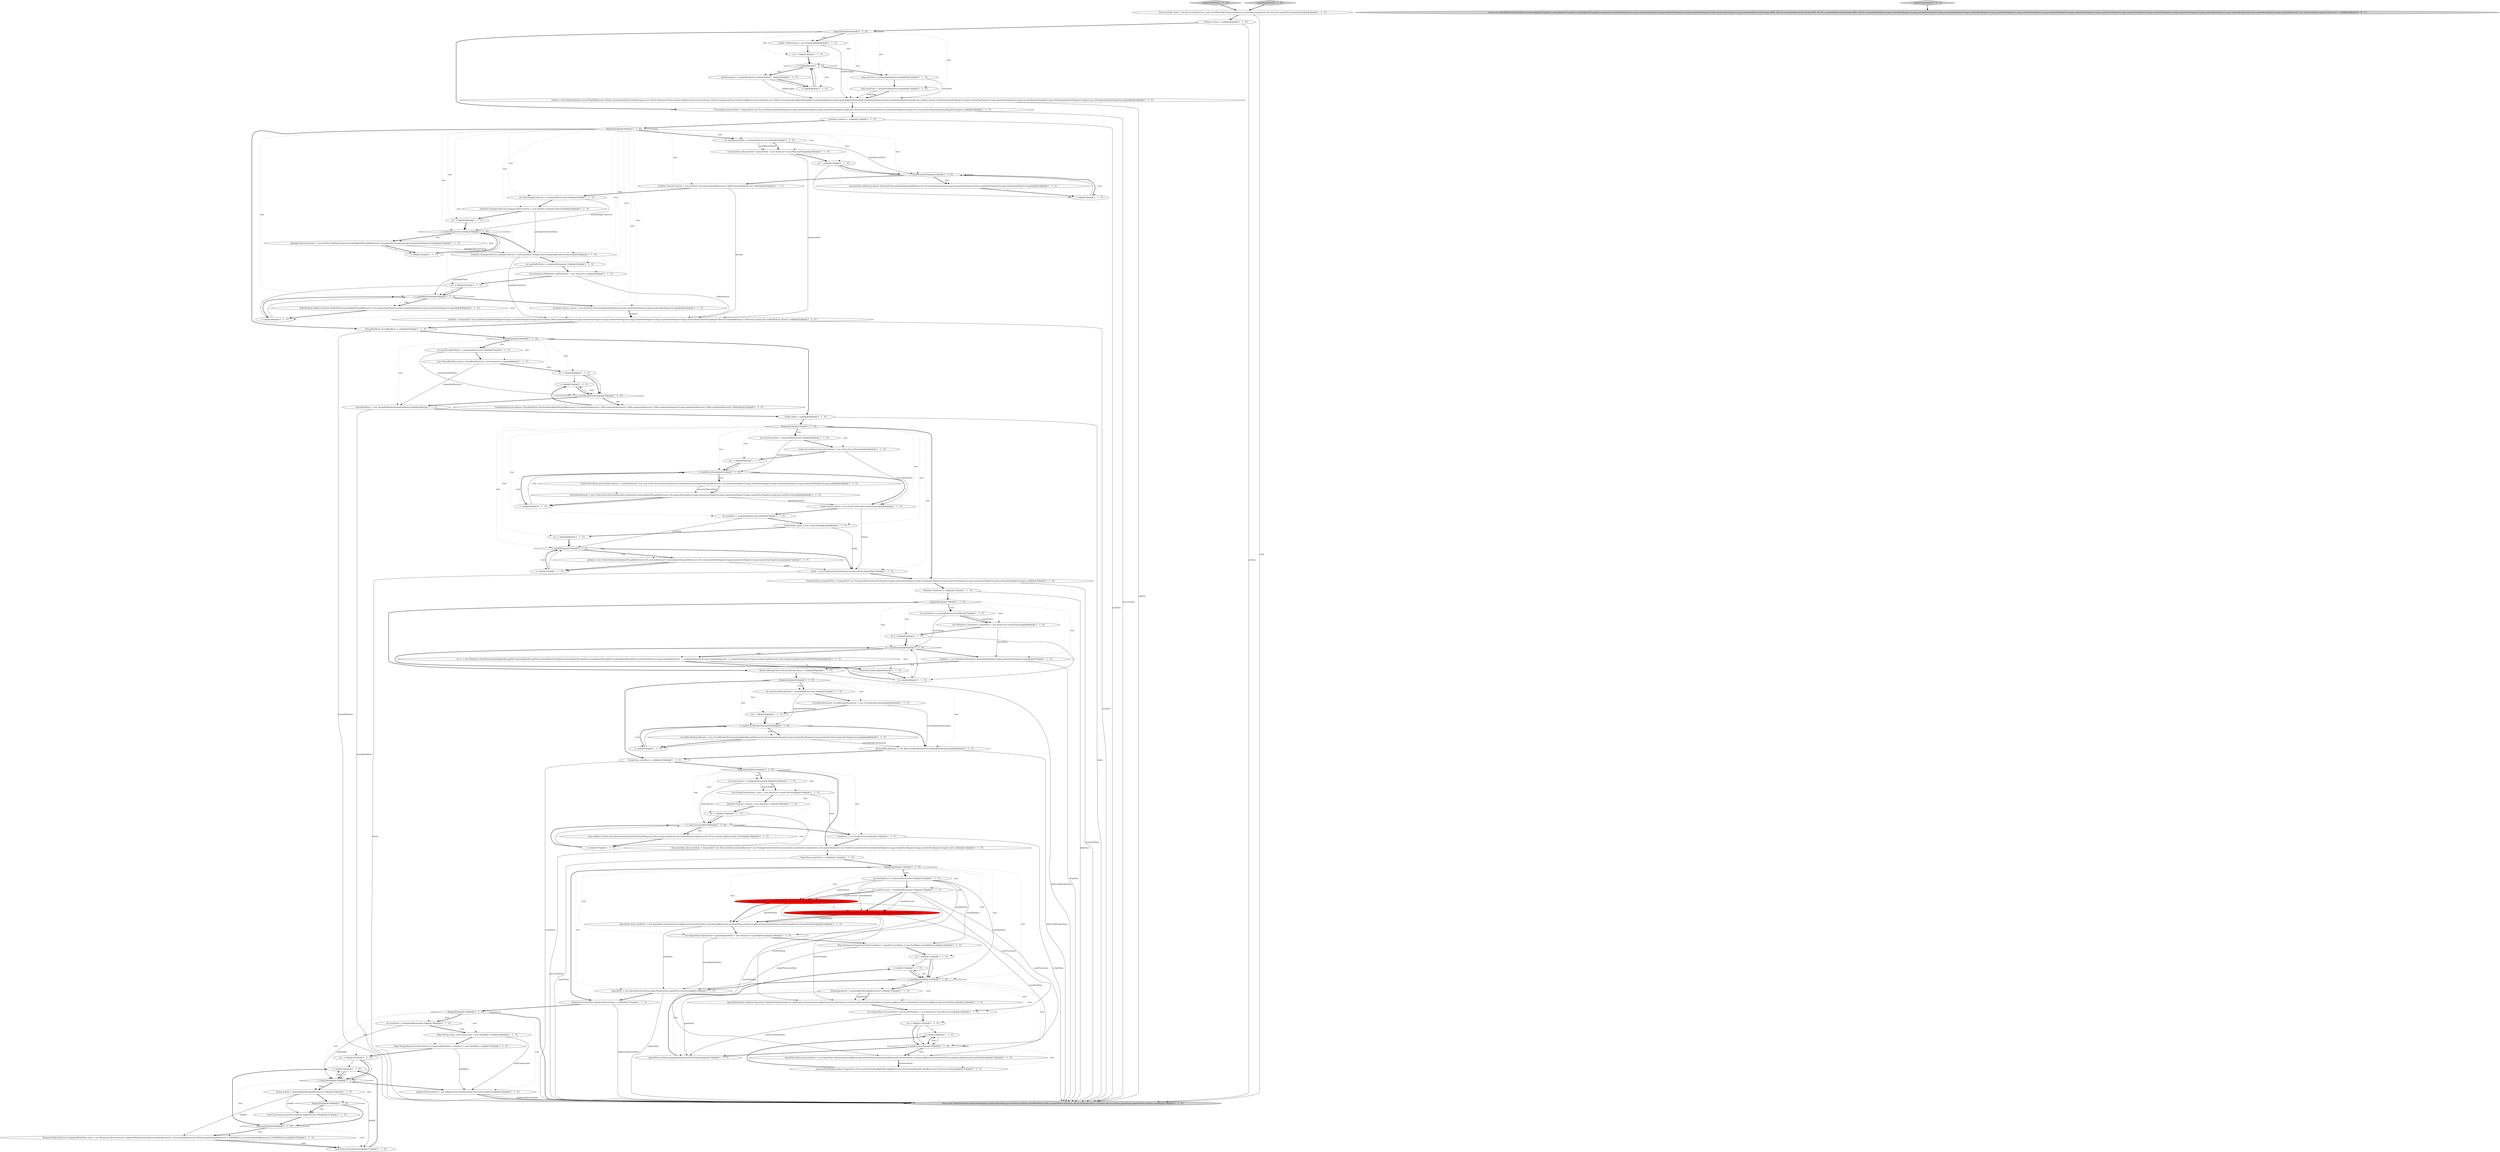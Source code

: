 digraph {
47 [style = filled, label = "FsInfo fsInfo = null@@@56@@@['1', '1', '0']", fillcolor = white, shape = ellipse image = "AAA0AAABBB1BBB"];
57 [style = filled, label = "httpStats = new HttpStats(clientStats,randomNonNegativeLong(),randomNonNegativeLong())@@@87@@@['1', '1', '0']", fillcolor = white, shape = ellipse image = "AAA0AAABBB1BBB"];
101 [style = filled, label = "ThreadPoolStats threadPoolStats = null@@@45@@@['1', '1', '0']", fillcolor = white, shape = ellipse image = "AAA0AAABBB1BBB"];
113 [style = filled, label = "int numContents = randomIntBetween(0,20)@@@102@@@['1', '1', '0']", fillcolor = white, shape = ellipse image = "AAA0AAABBB1BBB"];
6 [style = filled, label = "int numClients = randomIntBetween(0,50)@@@79@@@['1', '1', '0']", fillcolor = white, shape = ellipse image = "AAA0AAABBB1BBB"];
26 [style = filled, label = "JvmStats jvmStats = null@@@17@@@['1', '1', '0']", fillcolor = white, shape = ellipse image = "AAA0AAABBB1BBB"];
56 [style = filled, label = "String nodeId = randomAlphaOfLengthBetween(3,10)@@@145@@@['1', '1', '0']", fillcolor = white, shape = ellipse image = "AAA0AAABBB1BBB"];
134 [style = filled, label = "return new ShardFollowNodeTaskStatus(randomAlphaOfLength(4),randomAlphaOfLength(4),randomAlphaOfLength(4),randomInt(),randomNonNegativeLong(),randomNonNegativeLong(),randomNonNegativeLong(),randomNonNegativeLong(),randomNonNegativeLong(),randomIntBetween(0,Integer.MAX_VALUE),randomIntBetween(0,Integer.MAX_VALUE),randomIntBetween(0,Integer.MAX_VALUE),randomNonNegativeLong(),randomNonNegativeLong(),randomNonNegativeLong(),randomNonNegativeLong(),randomNonNegativeLong(),randomNonNegativeLong(),randomNonNegativeLong(),randomNonNegativeLong(),randomNonNegativeLong(),randomNonNegativeLong(),randomNonNegativeLong(),randomNonNegativeLong(),randomNonNegativeLong(),randomNonNegativeLong(),randomReadExceptions(),randomNonNegativeLong(),randomBoolean()? new ElasticsearchException(\"fatal error\"): null)@@@3@@@['0', '0', '1']", fillcolor = lightgray, shape = ellipse image = "AAA0AAABBB3BBB"];
111 [style = filled, label = "Map<String,Long> nodeConnections = new HashMap<>()@@@140@@@['1', '1', '0']", fillcolor = white, shape = ellipse image = "AAA0AAABBB1BBB"];
2 [style = filled, label = "HttpStats httpStats = null@@@77@@@['1', '1', '0']", fillcolor = white, shape = ellipse image = "AAA0AAABBB1BBB"];
100 [style = filled, label = "frequently()@@@5@@@['1', '1', '0']", fillcolor = white, shape = diamond image = "AAA0AAABBB1BBB"];
15 [style = filled, label = "int numGarbageCollectors = randomIntBetween(0,10)@@@27@@@['1', '1', '0']", fillcolor = white, shape = ellipse image = "AAA0AAABBB1BBB"];
53 [style = filled, label = "frequently()@@@46@@@['1', '1', '0']", fillcolor = white, shape = diamond image = "AAA0AAABBB1BBB"];
18 [style = filled, label = "int numPaths = randomIntBetween(0,10)@@@67@@@['1', '1', '0']", fillcolor = white, shape = ellipse image = "AAA0AAABBB1BBB"];
108 [style = filled, label = "int i = 0@@@37@@@['1', '1', '0']", fillcolor = white, shape = ellipse image = "AAA0AAABBB1BBB"];
41 [style = filled, label = "int i = 0@@@142@@@['1', '1', '0']", fillcolor = white, shape = ellipse image = "AAA0AAABBB1BBB"];
66 [style = filled, label = "frequently()@@@90@@@['1', '1', '0']", fillcolor = white, shape = diamond image = "AAA0AAABBB1BBB"];
51 [style = filled, label = "loadAverages(i( = randomBoolean()? randomDouble(): -1@@@10@@@['1', '1', '0']", fillcolor = white, shape = ellipse image = "AAA0AAABBB1BBB"];
133 [style = filled, label = "createTestInstance['0', '0', '1']", fillcolor = lightgray, shape = diamond image = "AAA0AAABBB3BBB"];
55 [style = filled, label = "garbageCollectorsArray(i( = new JvmStats.GarbageCollector(randomAlphaOfLengthBetween(3,10),randomNonNegativeLong(),randomNonNegativeLong())@@@32@@@['1', '1', '0']", fillcolor = white, shape = ellipse image = "AAA0AAABBB1BBB"];
8 [style = filled, label = "i++@@@9@@@['1', '1', '0']", fillcolor = white, shape = ellipse image = "AAA0AAABBB1BBB"];
123 [style = filled, label = "HashSet<String> contexts = new HashSet<>()@@@104@@@['1', '1', '0']", fillcolor = white, shape = ellipse image = "AAA0AAABBB1BBB"];
64 [style = filled, label = "i++@@@31@@@['1', '1', '0']", fillcolor = white, shape = ellipse image = "AAA0AAABBB1BBB"];
43 [style = filled, label = "threadPoolStatsList.add(new ThreadPoolStats.Stats(randomAlphaOfLengthBetween(3,10),randomIntBetween(1,1000),randomIntBetween(1,1000),randomIntBetween(1,1000),randomNonNegativeLong(),randomIntBetween(1,1000),randomIntBetween(1,1000)))@@@52@@@['1', '1', '0']", fillcolor = white, shape = ellipse image = "AAA0AAABBB1BBB"];
22 [style = filled, label = "long memTotal = randomNonNegativeLong()@@@12@@@['1', '1', '0']", fillcolor = white, shape = ellipse image = "AAA0AAABBB1BBB"];
0 [style = filled, label = "int j = 0@@@127@@@['1', '1', '0']", fillcolor = white, shape = ellipse image = "AAA0AAABBB1BBB"];
46 [style = filled, label = "DiscoveryNode node = new DiscoveryNode(\"test_node\",buildNewFakeTransportAddress(),emptyMap(),emptySet(),VersionUtils.randomVersion(random()))@@@3@@@['1', '1', '0']", fillcolor = white, shape = ellipse image = "AAA0AAABBB1BBB"];
32 [style = filled, label = "threadPoolStats = new ThreadPoolStats(threadPoolStatsList)@@@54@@@['1', '1', '0']", fillcolor = white, shape = ellipse image = "AAA0AAABBB1BBB"];
128 [style = filled, label = "i++@@@123@@@['1', '1', '0']", fillcolor = white, shape = ellipse image = "AAA0AAABBB1BBB"];
69 [style = filled, label = "long swapTotal = randomNonNegativeLong()@@@13@@@['1', '1', '0']", fillcolor = white, shape = ellipse image = "AAA0AAABBB1BBB"];
87 [style = filled, label = "int i = 0@@@21@@@['1', '1', '0']", fillcolor = white, shape = ellipse image = "AAA0AAABBB1BBB"];
24 [style = filled, label = "List<IngestStats.ProcessorStat> processorPerPipeline = new ArrayList<>(numProcessors)@@@126@@@['1', '1', '0']", fillcolor = white, shape = ellipse image = "AAA0AAABBB1BBB"];
107 [style = filled, label = "int i = 0@@@7@@@['1', '1', '0']", fillcolor = white, shape = ellipse image = "AAA0AAABBB1BBB"];
124 [style = filled, label = "long maxStatValue = Long.MAX_VALUE / numPipelines / numProcessors@@@117@@@['1', '0', '0']", fillcolor = red, shape = ellipse image = "AAA1AAABBB1BBB"];
31 [style = filled, label = "bufferPoolList.add(new JvmStats.BufferPool(randomAlphaOfLengthBetween(3,10),randomNonNegativeLong(),randomNonNegativeLong(),randomNonNegativeLong()))@@@40@@@['1', '1', '0']", fillcolor = white, shape = ellipse image = "AAA0AAABBB1BBB"];
91 [style = filled, label = "IngestStats.Stats totalStats = new IngestStats.Stats(randomLongBetween(0,maxStatValue),randomLongBetween(0,maxStatValue),randomLongBetween(0,maxStatValue),randomLongBetween(0,maxStatValue))@@@118@@@['1', '1', '0']", fillcolor = white, shape = ellipse image = "AAA0AAABBB1BBB"];
44 [style = filled, label = "i < numCircuitBreakerStats@@@94@@@['1', '1', '0']", fillcolor = white, shape = diamond image = "AAA0AAABBB1BBB"];
30 [style = filled, label = "int numBufferPools = randomIntBetween(0,10)@@@35@@@['1', '1', '0']", fillcolor = white, shape = ellipse image = "AAA0AAABBB1BBB"];
71 [style = filled, label = "Map<String,ResponseCollectorService.ComputedNodeStats> nodeStats = new HashMap<>()@@@141@@@['1', '1', '0']", fillcolor = white, shape = ellipse image = "AAA0AAABBB1BBB"];
99 [style = filled, label = "paths(i( = new FsInfo.Path(randomAlphaOfLengthBetween(3,10),randomBoolean()? randomAlphaOfLengthBetween(3,10): null,randomNonNegativeLong(),randomNonNegativeLong(),randomNonNegativeLong())@@@72@@@['1', '1', '0']", fillcolor = white, shape = ellipse image = "AAA0AAABBB1BBB"];
105 [style = filled, label = "i++@@@95@@@['1', '1', '0']", fillcolor = white, shape = ellipse image = "AAA0AAABBB1BBB"];
114 [style = filled, label = "frequently()@@@138@@@['1', '1', '0']", fillcolor = white, shape = diamond image = "AAA0AAABBB1BBB"];
72 [style = filled, label = "i++@@@51@@@['1', '1', '0']", fillcolor = white, shape = ellipse image = "AAA0AAABBB1BBB"];
95 [style = filled, label = "List<ThreadPoolStats.Stats> threadPoolStatsList = new ArrayList<>()@@@48@@@['1', '1', '0']", fillcolor = white, shape = ellipse image = "AAA0AAABBB1BBB"];
33 [style = filled, label = "int i = 0@@@93@@@['1', '1', '0']", fillcolor = white, shape = ellipse image = "AAA0AAABBB1BBB"];
132 [style = filled, label = "long maxStatValue = Long.MAX_VALUE / Math.max(1,numPipelines) / Math.max(1,numProcessors)@@@117@@@['0', '1', '0']", fillcolor = red, shape = ellipse image = "AAA1AAABBB2BBB"];
98 [style = filled, label = "nodeConnections.put(nodeId,randomLongBetween(0,100))@@@147@@@['1', '1', '0']", fillcolor = white, shape = ellipse image = "AAA0AAABBB1BBB"];
7 [style = filled, label = "processorPerPipeline.add(new IngestStats.ProcessorStat(randomAlphaOfLengthBetween(3,10),randomAlphaOfLengthBetween(3,10),processorStats))@@@131@@@['1', '1', '0']", fillcolor = white, shape = ellipse image = "AAA0AAABBB1BBB"];
65 [style = filled, label = "stats.add(new ScriptContextStats(randomValueOtherThanMany(null,null),randomLongBetween(0,1024),randomLongBetween(0,1024),randomLongBetween(0,1024)))@@@108@@@['1', '1', '0']", fillcolor = white, shape = ellipse image = "AAA0AAABBB1BBB"];
28 [style = filled, label = "int k = 0@@@81@@@['1', '1', '0']", fillcolor = white, shape = ellipse image = "AAA0AAABBB1BBB"];
79 [style = filled, label = "DiscoveryStats discoveryStats = frequently()? new DiscoveryStats(randomBoolean()? new PendingClusterStateStats(randomInt(),randomInt(),randomInt()): null,randomBoolean()? new PublishClusterStateStats(randomNonNegativeLong(),randomNonNegativeLong(),randomNonNegativeLong()): null): null@@@112@@@['1', '1', '0']", fillcolor = white, shape = ellipse image = "AAA0AAABBB1BBB"];
21 [style = filled, label = "int numProcessors = randomIntBetween(0,10)@@@116@@@['1', '1', '0']", fillcolor = white, shape = ellipse image = "AAA0AAABBB1BBB"];
77 [style = filled, label = "i < numMemoryPools@@@22@@@['1', '1', '0']", fillcolor = white, shape = diamond image = "AAA0AAABBB1BBB"];
125 [style = filled, label = "double loadAverages = new double((((@@@6@@@['1', '1', '0']", fillcolor = white, shape = ellipse image = "AAA0AAABBB1BBB"];
5 [style = filled, label = "frequently()@@@78@@@['1', '1', '0']", fillcolor = white, shape = diamond image = "AAA0AAABBB1BBB"];
76 [style = filled, label = "JvmStats.GarbageCollector(( garbageCollectorsArray = new JvmStats.GarbageCollector((((@@@28@@@['1', '1', '0']", fillcolor = white, shape = ellipse image = "AAA0AAABBB1BBB"];
110 [style = filled, label = "var cs = new HttpStats.ClientStats(randomAlphaOfLength(6),randomAlphaOfLength(6),randomAlphaOfLength(6),randomAlphaOfLength(6),randomAlphaOfLength(6),randomAlphaOfLength(6),randomNonNegativeLong(),randomBoolean()? -1: randomNonNegativeLong(),randomBoolean()? -1: randomNonNegativeLong(),randomLongBetween(0,100),randomLongBetween(0,99999999))@@@84@@@['1', '1', '0']", fillcolor = white, shape = ellipse image = "AAA0AAABBB1BBB"];
1 [style = filled, label = "ProcessStats processStats = frequently()? new ProcessStats(randomNonNegativeLong(),randomNonNegativeLong(),randomNonNegativeLong(),new ProcessStats.Cpu(randomShort(),randomNonNegativeLong()),new ProcessStats.Mem(randomNonNegativeLong())): null@@@16@@@['1', '1', '0']", fillcolor = white, shape = ellipse image = "AAA0AAABBB1BBB"];
90 [style = filled, label = "FsInfo.IoStats ioStats = new FsInfo.IoStats(deviceStatsArray)@@@66@@@['1', '1', '0']", fillcolor = white, shape = ellipse image = "AAA0AAABBB1BBB"];
45 [style = filled, label = "FsInfo.DeviceStats(( deviceStatsArray = new FsInfo.DeviceStats((((@@@59@@@['1', '1', '0']", fillcolor = white, shape = ellipse image = "AAA0AAABBB1BBB"];
4 [style = filled, label = "return new NodeStats(node,randomNonNegativeLong(),null,osStats,processStats,jvmStats,threadPoolStats,fsInfo,transportStats,httpStats,allCircuitBreakerStats,scriptStats,discoveryStats,ingestStats,adaptiveSelectionStats,null)@@@156@@@['1', '1', '0']", fillcolor = lightgray, shape = ellipse image = "AAA0AAABBB1BBB"];
96 [style = filled, label = "IngestStats ingestStats = null@@@113@@@['1', '1', '0']", fillcolor = white, shape = ellipse image = "AAA0AAABBB1BBB"];
59 [style = filled, label = "CircuitBreakerStats(( circuitBreakerStatsArray = new CircuitBreakerStats((((@@@92@@@['1', '1', '0']", fillcolor = white, shape = ellipse image = "AAA0AAABBB1BBB"];
86 [style = filled, label = "JvmStats.Classes classes = new JvmStats.Classes(randomNonNegativeLong(),randomNonNegativeLong(),randomNonNegativeLong())@@@42@@@['1', '1', '0']", fillcolor = white, shape = ellipse image = "AAA0AAABBB1BBB"];
61 [style = filled, label = "String pipelineId = randomAlphaOfLengthBetween(3,10)@@@124@@@['1', '1', '0']", fillcolor = white, shape = ellipse image = "AAA0AAABBB1BBB"];
121 [style = filled, label = "allCircuitBreakerStats = new AllCircuitBreakerStats(circuitBreakerStatsArray)@@@98@@@['1', '1', '0']", fillcolor = white, shape = ellipse image = "AAA0AAABBB1BBB"];
122 [style = filled, label = "memoryPools.add(new JvmStats.MemoryPool(randomAlphaOfLengthBetween(3,10),randomNonNegativeLong(),randomNonNegativeLong(),randomNonNegativeLong(),randomNonNegativeLong()))@@@24@@@['1', '1', '0']", fillcolor = white, shape = ellipse image = "AAA0AAABBB1BBB"];
109 [style = filled, label = "i++@@@39@@@['1', '1', '0']", fillcolor = white, shape = ellipse image = "AAA0AAABBB1BBB"];
37 [style = filled, label = "int numPipelines = randomIntBetween(0,10)@@@115@@@['1', '1', '0']", fillcolor = white, shape = ellipse image = "AAA0AAABBB1BBB"];
120 [style = filled, label = "j++@@@129@@@['1', '1', '0']", fillcolor = white, shape = ellipse image = "AAA0AAABBB1BBB"];
52 [style = filled, label = "i < numThreadPoolStats@@@50@@@['1', '1', '0']", fillcolor = white, shape = diamond image = "AAA0AAABBB1BBB"];
104 [style = filled, label = "i < 3@@@8@@@['1', '1', '0']", fillcolor = white, shape = diamond image = "AAA0AAABBB1BBB"];
80 [style = filled, label = "i++@@@23@@@['1', '1', '0']", fillcolor = white, shape = ellipse image = "AAA0AAABBB1BBB"];
42 [style = filled, label = "deviceStatsArray(i( = new FsInfo.DeviceStats(randomInt(),randomInt(),randomAlphaOfLengthBetween(3,10),randomNonNegativeLong(),randomNonNegativeLong(),randomNonNegativeLong(),randomNonNegativeLong(),previousDeviceStats)@@@64@@@['1', '1', '0']", fillcolor = white, shape = ellipse image = "AAA0AAABBB1BBB"];
73 [style = filled, label = "List<ScriptContextStats> stats = new ArrayList<>(numContents)@@@103@@@['1', '1', '0']", fillcolor = white, shape = ellipse image = "AAA0AAABBB1BBB"];
88 [style = filled, label = "JvmStats.GarbageCollectors garbageCollectors = new JvmStats.GarbageCollectors(garbageCollectorsArray)@@@34@@@['1', '1', '0']", fillcolor = white, shape = ellipse image = "AAA0AAABBB1BBB"];
11 [style = filled, label = "AllCircuitBreakerStats allCircuitBreakerStats = null@@@89@@@['1', '1', '0']", fillcolor = white, shape = ellipse image = "AAA0AAABBB1BBB"];
16 [style = filled, label = "int numThreadPoolStats = randomIntBetween(0,10)@@@47@@@['1', '1', '0']", fillcolor = white, shape = ellipse image = "AAA0AAABBB1BBB"];
118 [style = filled, label = "int i = 0@@@60@@@['1', '1', '0']", fillcolor = white, shape = ellipse image = "AAA0AAABBB1BBB"];
34 [style = filled, label = "frequently()@@@57@@@['1', '1', '0']", fillcolor = white, shape = diamond image = "AAA0AAABBB1BBB"];
70 [style = filled, label = "ingestStats = new IngestStats(totalStats,ingestPipelineStats,ingestProcessorStats)@@@135@@@['1', '1', '0']", fillcolor = white, shape = ellipse image = "AAA0AAABBB1BBB"];
115 [style = filled, label = "List<JvmStats.MemoryPool> memoryPools = new ArrayList<>(numMemoryPools)@@@20@@@['1', '1', '0']", fillcolor = white, shape = ellipse image = "AAA0AAABBB1BBB"];
78 [style = filled, label = "i < numGarbageCollectors@@@30@@@['1', '1', '0']", fillcolor = white, shape = diamond image = "AAA0AAABBB1BBB"];
112 [style = filled, label = "int i = 0@@@49@@@['1', '1', '0']", fillcolor = white, shape = ellipse image = "AAA0AAABBB1BBB"];
3 [style = filled, label = "i++@@@144@@@['1', '1', '0']", fillcolor = white, shape = ellipse image = "AAA0AAABBB1BBB"];
116 [style = filled, label = "clientStats.add(cs)@@@85@@@['1', '1', '0']", fillcolor = white, shape = ellipse image = "AAA0AAABBB1BBB"];
29 [style = filled, label = "FsInfo.DeviceStats previousDeviceStats = randomBoolean()? null: new FsInfo.DeviceStats(randomInt(),randomInt(),randomAlphaOfLengthBetween(3,10),randomNonNegativeLong(),randomNonNegativeLong(),randomNonNegativeLong(),randomNonNegativeLong(),null)@@@63@@@['1', '1', '0']", fillcolor = white, shape = ellipse image = "AAA0AAABBB1BBB"];
60 [style = filled, label = "k < numClients@@@82@@@['1', '1', '0']", fillcolor = white, shape = diamond image = "AAA0AAABBB1BBB"];
117 [style = filled, label = "IngestStats.Stats processorStats = new IngestStats.Stats(randomLongBetween(0,maxStatValue),randomLongBetween(0,maxStatValue),randomLongBetween(0,maxStatValue),randomLongBetween(0,maxStatValue))@@@130@@@['1', '1', '0']", fillcolor = white, shape = ellipse image = "AAA0AAABBB1BBB"];
129 [style = filled, label = "JvmStats.Threads threads = new JvmStats.Threads(randomIntBetween(1,1000),randomIntBetween(1,1000))@@@26@@@['1', '1', '0']", fillcolor = white, shape = ellipse image = "AAA0AAABBB1BBB"];
68 [style = filled, label = "int numCircuitBreakerStats = randomIntBetween(0,10)@@@91@@@['1', '1', '0']", fillcolor = white, shape = ellipse image = "AAA0AAABBB1BBB"];
17 [style = filled, label = "frequently()@@@146@@@['1', '1', '0']", fillcolor = white, shape = diamond image = "AAA0AAABBB1BBB"];
39 [style = filled, label = "i < numPaths@@@70@@@['1', '1', '0']", fillcolor = white, shape = diamond image = "AAA0AAABBB1BBB"];
50 [style = filled, label = "FsInfo.Path(( paths = new FsInfo.Path((((@@@68@@@['1', '1', '0']", fillcolor = white, shape = ellipse image = "AAA0AAABBB1BBB"];
25 [style = filled, label = "circuitBreakerStatsArray(i( = new CircuitBreakerStats(randomAlphaOfLengthBetween(3,10),randomNonNegativeLong(),randomNonNegativeLong(),randomDouble(),randomNonNegativeLong())@@@96@@@['1', '1', '0']", fillcolor = white, shape = ellipse image = "AAA0AAABBB1BBB"];
27 [style = filled, label = "int i = 0@@@105@@@['1', '1', '0']", fillcolor = white, shape = ellipse image = "AAA0AAABBB1BBB"];
74 [style = filled, label = "i < numPipelines@@@122@@@['1', '1', '0']", fillcolor = white, shape = diamond image = "AAA0AAABBB1BBB"];
92 [style = filled, label = "ingestProcessorStats.put(pipelineId,processorPerPipeline)@@@133@@@['1', '1', '0']", fillcolor = white, shape = ellipse image = "AAA0AAABBB1BBB"];
93 [style = filled, label = "int i = 0@@@121@@@['1', '1', '0']", fillcolor = white, shape = ellipse image = "AAA0AAABBB1BBB"];
19 [style = filled, label = "i++@@@71@@@['1', '1', '0']", fillcolor = white, shape = ellipse image = "AAA0AAABBB1BBB"];
89 [style = filled, label = "jvmStats = frequently()? new JvmStats(randomNonNegativeLong(),randomNonNegativeLong(),new JvmStats.Mem(randomNonNegativeLong(),randomNonNegativeLong(),randomNonNegativeLong(),randomNonNegativeLong(),randomNonNegativeLong(),memoryPools),threads,garbageCollectors,randomBoolean()? Collections.emptyList(): bufferPoolList,classes): null@@@43@@@['1', '1', '0']", fillcolor = white, shape = ellipse image = "AAA0AAABBB1BBB"];
84 [style = filled, label = "j < numProcessors@@@128@@@['1', '1', '0']", fillcolor = white, shape = diamond image = "AAA0AAABBB1BBB"];
58 [style = filled, label = "osStats = new OsStats(System.currentTimeMillis(),new OsStats.Cpu(randomShort(),loadAverages),new OsStats.Mem(memTotal,randomLongBetween(0,memTotal)),new OsStats.Swap(swapTotal,randomLongBetween(0,swapTotal)),new OsStats.Cgroup(randomAlphaOfLength(8),randomNonNegativeLong(),randomAlphaOfLength(8),randomNonNegativeLong(),randomNonNegativeLong(),new OsStats.Cgroup.CpuStat(randomNonNegativeLong(),randomNonNegativeLong(),randomNonNegativeLong()),randomAlphaOfLength(8),Long.toString(randomNonNegativeLong()),Long.toString(randomNonNegativeLong())))@@@14@@@['1', '1', '0']", fillcolor = white, shape = ellipse image = "AAA0AAABBB1BBB"];
40 [style = filled, label = "frequently()@@@101@@@['1', '1', '0']", fillcolor = white, shape = diamond image = "AAA0AAABBB1BBB"];
36 [style = filled, label = "nodeStats.put(nodeId,stats)@@@151@@@['1', '1', '0']", fillcolor = white, shape = ellipse image = "AAA0AAABBB1BBB"];
75 [style = filled, label = "AdaptiveSelectionStats adaptiveSelectionStats = null@@@137@@@['1', '1', '0']", fillcolor = white, shape = ellipse image = "AAA0AAABBB1BBB"];
102 [style = filled, label = "i < numNodes@@@143@@@['1', '1', '0']", fillcolor = white, shape = diamond image = "AAA0AAABBB1BBB"];
35 [style = filled, label = "k++@@@83@@@['1', '1', '0']", fillcolor = white, shape = ellipse image = "AAA0AAABBB1BBB"];
9 [style = filled, label = "fsInfo = new FsInfo(randomNonNegativeLong(),ioStats,paths)@@@74@@@['1', '1', '0']", fillcolor = white, shape = ellipse image = "AAA0AAABBB1BBB"];
127 [style = filled, label = "int numMemoryPools = randomIntBetween(0,10)@@@19@@@['1', '1', '0']", fillcolor = white, shape = ellipse image = "AAA0AAABBB1BBB"];
49 [style = filled, label = "i < numContents@@@106@@@['1', '1', '0']", fillcolor = white, shape = diamond image = "AAA0AAABBB1BBB"];
62 [style = filled, label = "createNodeStats['1', '0', '0']", fillcolor = lightgray, shape = diamond image = "AAA0AAABBB1BBB"];
38 [style = filled, label = "i < numDeviceStats@@@61@@@['1', '1', '0']", fillcolor = white, shape = diamond image = "AAA0AAABBB1BBB"];
94 [style = filled, label = "i < numBufferPools@@@38@@@['1', '1', '0']", fillcolor = white, shape = diamond image = "AAA0AAABBB1BBB"];
130 [style = filled, label = "frequently()@@@149@@@['1', '1', '0']", fillcolor = white, shape = diamond image = "AAA0AAABBB1BBB"];
10 [style = filled, label = "ScriptStats scriptStats = null@@@100@@@['1', '1', '0']", fillcolor = white, shape = ellipse image = "AAA0AAABBB1BBB"];
12 [style = filled, label = "ingestPipelineStats.add(new IngestStats.PipelineStat(pipelineId,new IngestStats.Stats(randomLongBetween(0,maxStatValue),randomLongBetween(0,maxStatValue),randomLongBetween(0,maxStatValue),randomLongBetween(0,maxStatValue))))@@@125@@@['1', '1', '0']", fillcolor = white, shape = ellipse image = "AAA0AAABBB1BBB"];
23 [style = filled, label = "adaptiveSelectionStats = new AdaptiveSelectionStats(nodeConnections,nodeStats)@@@154@@@['1', '1', '0']", fillcolor = white, shape = ellipse image = "AAA0AAABBB1BBB"];
106 [style = filled, label = "List<IngestStats.PipelineStat> ingestPipelineStats = new ArrayList<>(numPipelines)@@@119@@@['1', '1', '0']", fillcolor = white, shape = ellipse image = "AAA0AAABBB1BBB"];
67 [style = filled, label = "i++@@@62@@@['1', '1', '0']", fillcolor = white, shape = ellipse image = "AAA0AAABBB1BBB"];
82 [style = filled, label = "ResponseCollectorService.ComputedNodeStats stats = new ResponseCollectorService.ComputedNodeStats(nodeId,randomIntBetween(1,10),randomIntBetween(0,2000),randomDoubleBetween(1.0,10000000.0,true),randomDoubleBetween(1.0,10000000.0,true))@@@150@@@['1', '1', '0']", fillcolor = white, shape = ellipse image = "AAA0AAABBB1BBB"];
85 [style = filled, label = "int i = 0@@@69@@@['1', '1', '0']", fillcolor = white, shape = ellipse image = "AAA0AAABBB1BBB"];
63 [style = filled, label = "List<HttpStats.ClientStats> clientStats = new ArrayList<>(numClients)@@@80@@@['1', '1', '0']", fillcolor = white, shape = ellipse image = "AAA0AAABBB1BBB"];
103 [style = filled, label = "scriptStats = new ScriptStats(stats)@@@110@@@['1', '1', '0']", fillcolor = white, shape = ellipse image = "AAA0AAABBB1BBB"];
54 [style = filled, label = "frequently()@@@18@@@['1', '1', '0']", fillcolor = white, shape = diamond image = "AAA0AAABBB1BBB"];
48 [style = filled, label = "int i = 0@@@29@@@['1', '1', '0']", fillcolor = white, shape = ellipse image = "AAA0AAABBB1BBB"];
97 [style = filled, label = "TransportStats transportStats = frequently()? new TransportStats(randomNonNegativeLong(),randomNonNegativeLong(),randomNonNegativeLong(),randomNonNegativeLong(),randomNonNegativeLong(),randomNonNegativeLong()): null@@@76@@@['1', '1', '0']", fillcolor = white, shape = ellipse image = "AAA0AAABBB1BBB"];
126 [style = filled, label = "i++@@@107@@@['1', '1', '0']", fillcolor = white, shape = ellipse image = "AAA0AAABBB1BBB"];
20 [style = filled, label = "int numNodes = randomIntBetween(0,10)@@@139@@@['1', '1', '0']", fillcolor = white, shape = ellipse image = "AAA0AAABBB1BBB"];
81 [style = filled, label = "Map<String,List<IngestStats.ProcessorStat>> ingestProcessorStats = new HashMap<>(numPipelines)@@@120@@@['1', '1', '0']", fillcolor = white, shape = ellipse image = "AAA0AAABBB1BBB"];
14 [style = filled, label = "int numDeviceStats = randomIntBetween(0,10)@@@58@@@['1', '1', '0']", fillcolor = white, shape = ellipse image = "AAA0AAABBB1BBB"];
83 [style = filled, label = "List<JvmStats.BufferPool> bufferPoolList = new ArrayList<>()@@@36@@@['1', '1', '0']", fillcolor = white, shape = ellipse image = "AAA0AAABBB1BBB"];
119 [style = filled, label = "OsStats osStats = null@@@4@@@['1', '1', '0']", fillcolor = white, shape = ellipse image = "AAA0AAABBB1BBB"];
131 [style = filled, label = "createNodeStats['0', '1', '0']", fillcolor = lightgray, shape = diamond image = "AAA0AAABBB2BBB"];
13 [style = filled, label = "frequently()@@@114@@@['1', '1', '0']", fillcolor = white, shape = diamond image = "AAA0AAABBB1BBB"];
41->102 [style = bold, label=""];
66->68 [style = dotted, label="true"];
34->45 [style = dotted, label="true"];
13->70 [style = dotted, label="true"];
73->103 [style = solid, label="stats"];
53->16 [style = dotted, label="true"];
53->52 [style = dotted, label="true"];
5->57 [style = dotted, label="true"];
53->47 [style = bold, label=""];
124->132 [style = dashed, label="0"];
15->78 [style = solid, label="numGarbageCollectors"];
42->90 [style = solid, label="deviceStatsArray"];
127->77 [style = solid, label="numMemoryPools"];
129->89 [style = solid, label="threads"];
119->4 [style = solid, label="osStats"];
63->28 [style = bold, label=""];
54->108 [style = dotted, label="true"];
13->37 [style = dotted, label="true"];
42->67 [style = bold, label=""];
84->92 [style = bold, label=""];
88->30 [style = bold, label=""];
40->49 [style = dotted, label="true"];
67->38 [style = bold, label=""];
46->4 [style = solid, label="node"];
2->4 [style = solid, label="httpStats"];
37->21 [style = bold, label=""];
102->23 [style = bold, label=""];
13->75 [style = bold, label=""];
18->50 [style = bold, label=""];
40->113 [style = bold, label=""];
26->4 [style = solid, label="jvmStats"];
5->6 [style = bold, label=""];
40->79 [style = bold, label=""];
54->77 [style = dotted, label="true"];
74->24 [style = dotted, label="true"];
100->69 [style = dotted, label="true"];
70->75 [style = bold, label=""];
89->101 [style = bold, label=""];
27->126 [style = solid, label="i"];
85->39 [style = solid, label="i"];
73->123 [style = bold, label=""];
9->4 [style = solid, label="fsInfo"];
107->104 [style = solid, label="i"];
120->84 [style = solid, label="j"];
38->42 [style = dotted, label="true"];
21->132 [style = solid, label="numProcessors"];
132->117 [style = solid, label="maxStatValue"];
82->36 [style = bold, label=""];
95->112 [style = bold, label=""];
21->24 [style = solid, label="numProcessors"];
108->94 [style = solid, label="i"];
104->51 [style = bold, label=""];
118->38 [style = solid, label="i"];
28->60 [style = solid, label="k"];
84->117 [style = bold, label=""];
25->105 [style = solid, label="i"];
127->115 [style = bold, label=""];
61->92 [style = solid, label="pipelineId"];
93->74 [style = bold, label=""];
105->44 [style = bold, label=""];
0->84 [style = bold, label=""];
66->121 [style = dotted, label="true"];
26->54 [style = bold, label=""];
130->3 [style = bold, label=""];
64->78 [style = bold, label=""];
66->59 [style = dotted, label="true"];
1->4 [style = solid, label="processStats"];
44->25 [style = bold, label=""];
108->94 [style = bold, label=""];
59->33 [style = bold, label=""];
40->27 [style = dotted, label="true"];
48->78 [style = solid, label="i"];
83->89 [style = solid, label="bufferPoolList"];
65->126 [style = bold, label=""];
86->89 [style = solid, label="classes"];
56->98 [style = solid, label="nodeId"];
113->73 [style = solid, label="numContents"];
99->19 [style = bold, label=""];
52->43 [style = dotted, label="true"];
96->4 [style = solid, label="ingestStats"];
38->29 [style = bold, label=""];
38->67 [style = dotted, label="true"];
23->4 [style = bold, label=""];
100->104 [style = dotted, label="true"];
118->38 [style = bold, label=""];
54->127 [style = dotted, label="true"];
24->92 [style = solid, label="processorPerPipeline"];
74->84 [style = dotted, label="true"];
81->93 [style = bold, label=""];
14->38 [style = solid, label="numDeviceStats"];
55->88 [style = solid, label="garbageCollectorsArray"];
123->27 [style = bold, label=""];
116->35 [style = bold, label=""];
104->51 [style = dotted, label="true"];
58->4 [style = solid, label="osStats"];
38->29 [style = dotted, label="true"];
37->132 [style = solid, label="numPipelines"];
114->41 [style = dotted, label="true"];
54->129 [style = dotted, label="true"];
10->4 [style = solid, label="scriptStats"];
66->44 [style = dotted, label="true"];
69->58 [style = solid, label="swapTotal"];
28->35 [style = solid, label="k"];
53->32 [style = dotted, label="true"];
22->58 [style = solid, label="memTotal"];
29->42 [style = solid, label="previousDeviceStats"];
99->19 [style = solid, label="i"];
75->4 [style = solid, label="adaptiveSelectionStats"];
32->4 [style = solid, label="threadPoolStats"];
13->21 [style = dotted, label="true"];
74->70 [style = bold, label=""];
80->77 [style = solid, label="i"];
132->12 [style = solid, label="maxStatValue"];
66->10 [style = bold, label=""];
130->82 [style = dotted, label="true"];
47->34 [style = bold, label=""];
25->105 [style = bold, label=""];
55->64 [style = bold, label=""];
95->32 [style = solid, label="threadPoolStatsList"];
34->14 [style = dotted, label="true"];
74->128 [style = dotted, label="true"];
132->91 [style = bold, label=""];
13->93 [style = dotted, label="true"];
62->46 [style = bold, label=""];
13->81 [style = dotted, label="true"];
56->36 [style = solid, label="nodeId"];
34->18 [style = dotted, label="true"];
76->48 [style = bold, label=""];
72->52 [style = bold, label=""];
19->39 [style = bold, label=""];
60->110 [style = bold, label=""];
5->6 [style = dotted, label="true"];
60->116 [style = dotted, label="true"];
89->4 [style = solid, label="jvmStats"];
108->109 [style = solid, label="i"];
34->38 [style = dotted, label="true"];
19->39 [style = solid, label="i"];
13->37 [style = bold, label=""];
8->104 [style = bold, label=""];
13->74 [style = dotted, label="true"];
103->4 [style = solid, label="scriptStats"];
74->12 [style = dotted, label="true"];
52->72 [style = dotted, label="true"];
133->134 [style = bold, label=""];
5->11 [style = bold, label=""];
74->92 [style = dotted, label="true"];
37->81 [style = solid, label="numPipelines"];
38->90 [style = bold, label=""];
66->33 [style = dotted, label="true"];
75->114 [style = bold, label=""];
45->118 [style = bold, label=""];
6->60 [style = solid, label="numClients"];
54->101 [style = bold, label=""];
42->67 [style = solid, label="i"];
43->72 [style = bold, label=""];
102->17 [style = dotted, label="true"];
92->128 [style = bold, label=""];
51->8 [style = solid, label="i"];
58->1 [style = bold, label=""];
113->73 [style = bold, label=""];
5->63 [style = dotted, label="true"];
37->124 [style = solid, label="numPipelines"];
114->71 [style = dotted, label="true"];
54->15 [style = dotted, label="true"];
100->107 [style = dotted, label="true"];
10->40 [style = bold, label=""];
7->120 [style = bold, label=""];
48->78 [style = bold, label=""];
35->60 [style = solid, label="k"];
21->124 [style = bold, label=""];
2->5 [style = bold, label=""];
102->3 [style = dotted, label="true"];
79->96 [style = bold, label=""];
20->102 [style = solid, label="numNodes"];
39->99 [style = bold, label=""];
54->86 [style = dotted, label="true"];
54->127 [style = bold, label=""];
130->82 [style = bold, label=""];
56->17 [style = bold, label=""];
68->44 [style = solid, label="numCircuitBreakerStats"];
72->52 [style = solid, label="i"];
52->32 [style = bold, label=""];
97->4 [style = solid, label="transportStats"];
17->130 [style = bold, label=""];
68->59 [style = bold, label=""];
122->80 [style = bold, label=""];
59->121 [style = solid, label="circuitBreakerStatsArray"];
84->120 [style = dotted, label="true"];
80->77 [style = bold, label=""];
115->89 [style = solid, label="memoryPools"];
128->74 [style = bold, label=""];
124->12 [style = solid, label="maxStatValue"];
60->110 [style = dotted, label="true"];
114->111 [style = dotted, label="true"];
97->2 [style = bold, label=""];
47->4 [style = solid, label="fsInfo"];
84->7 [style = dotted, label="true"];
100->22 [style = dotted, label="true"];
61->12 [style = solid, label="pipelineId"];
61->12 [style = bold, label=""];
31->109 [style = bold, label=""];
107->104 [style = bold, label=""];
60->35 [style = dotted, label="true"];
78->55 [style = bold, label=""];
34->85 [style = dotted, label="true"];
34->50 [style = dotted, label="true"];
100->1 [style = bold, label=""];
101->4 [style = solid, label="threadPoolStats"];
33->44 [style = bold, label=""];
121->4 [style = solid, label="allCircuitBreakerStats"];
13->91 [style = dotted, label="true"];
41->102 [style = solid, label="i"];
77->122 [style = dotted, label="true"];
33->44 [style = solid, label="i"];
114->20 [style = dotted, label="true"];
24->0 [style = bold, label=""];
21->84 [style = solid, label="numProcessors"];
15->76 [style = bold, label=""];
41->3 [style = solid, label="i"];
30->94 [style = solid, label="numBufferPools"];
74->61 [style = dotted, label="true"];
125->58 [style = solid, label="loadAverages"];
70->4 [style = solid, label="ingestStats"];
67->38 [style = solid, label="i"];
23->4 [style = solid, label="adaptiveSelectionStats"];
86->89 [style = bold, label=""];
85->39 [style = bold, label=""];
3->102 [style = bold, label=""];
88->89 [style = solid, label="garbageCollectors"];
117->7 [style = bold, label=""];
101->53 [style = bold, label=""];
94->86 [style = bold, label=""];
78->55 [style = dotted, label="true"];
132->91 [style = solid, label="maxStatValue"];
91->70 [style = solid, label="totalStats"];
90->18 [style = bold, label=""];
76->88 [style = solid, label="garbageCollectorsArray"];
111->23 [style = solid, label="nodeConnections"];
46->119 [style = bold, label=""];
11->66 [style = bold, label=""];
49->65 [style = bold, label=""];
0->84 [style = solid, label="j"];
109->94 [style = bold, label=""];
98->130 [style = bold, label=""];
100->58 [style = dotted, label="true"];
119->100 [style = bold, label=""];
124->91 [style = bold, label=""];
57->11 [style = bold, label=""];
52->43 [style = bold, label=""];
112->52 [style = bold, label=""];
109->94 [style = solid, label="i"];
51->58 [style = solid, label="loadAverages"];
6->63 [style = bold, label=""];
6->63 [style = solid, label="numClients"];
50->85 [style = bold, label=""];
5->28 [style = dotted, label="true"];
114->20 [style = bold, label=""];
105->44 [style = solid, label="i"];
111->71 [style = bold, label=""];
82->36 [style = solid, label="stats"];
39->19 [style = dotted, label="true"];
54->94 [style = dotted, label="true"];
11->4 [style = solid, label="allCircuitBreakerStats"];
21->132 [style = bold, label=""];
104->8 [style = dotted, label="true"];
114->23 [style = dotted, label="true"];
74->0 [style = dotted, label="true"];
106->70 [style = solid, label="ingestPipelineStats"];
14->45 [style = bold, label=""];
1->26 [style = bold, label=""];
37->74 [style = solid, label="numPipelines"];
3->102 [style = solid, label="i"];
94->31 [style = bold, label=""];
126->49 [style = bold, label=""];
32->47 [style = bold, label=""];
53->112 [style = dotted, label="true"];
22->69 [style = bold, label=""];
54->30 [style = dotted, label="true"];
25->121 [style = solid, label="circuitBreakerStatsArray"];
83->108 [style = bold, label=""];
81->70 [style = solid, label="ingestProcessorStats"];
53->16 [style = bold, label=""];
131->46 [style = bold, label=""];
37->106 [style = solid, label="numPipelines"];
9->97 [style = bold, label=""];
64->78 [style = solid, label="i"];
36->3 [style = bold, label=""];
39->99 [style = dotted, label="true"];
110->116 [style = solid, label="cs"];
45->90 [style = solid, label="deviceStatsArray"];
99->9 [style = solid, label="paths"];
54->83 [style = dotted, label="true"];
39->9 [style = bold, label=""];
63->57 [style = solid, label="clientStats"];
125->107 [style = bold, label=""];
17->98 [style = dotted, label="true"];
50->9 [style = solid, label="paths"];
34->9 [style = dotted, label="true"];
18->39 [style = solid, label="numPaths"];
106->81 [style = bold, label=""];
102->130 [style = dotted, label="true"];
27->49 [style = bold, label=""];
8->104 [style = solid, label="i"];
102->56 [style = bold, label=""];
115->87 [style = bold, label=""];
27->49 [style = solid, label="i"];
69->58 [style = bold, label=""];
112->52 [style = solid, label="i"];
34->97 [style = bold, label=""];
87->77 [style = bold, label=""];
40->73 [style = dotted, label="true"];
34->118 [style = dotted, label="true"];
54->87 [style = dotted, label="true"];
94->31 [style = dotted, label="true"];
103->79 [style = bold, label=""];
78->64 [style = dotted, label="true"];
100->125 [style = bold, label=""];
56->82 [style = solid, label="nodeId"];
93->128 [style = solid, label="i"];
30->83 [style = bold, label=""];
126->49 [style = solid, label="i"];
84->117 [style = dotted, label="true"];
49->103 [style = bold, label=""];
90->9 [style = solid, label="ioStats"];
16->95 [style = bold, label=""];
71->41 [style = bold, label=""];
113->49 [style = solid, label="numContents"];
121->10 [style = bold, label=""];
117->7 [style = solid, label="processorStats"];
77->129 [style = bold, label=""];
71->23 [style = solid, label="nodeStats"];
60->57 [style = bold, label=""];
44->25 [style = dotted, label="true"];
114->102 [style = dotted, label="true"];
104->22 [style = bold, label=""];
77->80 [style = dotted, label="true"];
124->117 [style = solid, label="maxStatValue"];
34->14 [style = bold, label=""];
74->61 [style = bold, label=""];
34->90 [style = dotted, label="true"];
102->56 [style = dotted, label="true"];
77->122 [style = bold, label=""];
21->124 [style = solid, label="numProcessors"];
100->125 [style = dotted, label="true"];
78->88 [style = bold, label=""];
54->88 [style = dotted, label="true"];
57->4 [style = solid, label="httpStats"];
54->115 [style = dotted, label="true"];
110->116 [style = bold, label=""];
13->124 [style = dotted, label="true"];
112->72 [style = solid, label="i"];
127->115 [style = solid, label="numMemoryPools"];
49->65 [style = dotted, label="true"];
54->48 [style = dotted, label="true"];
17->98 [style = bold, label=""];
93->74 [style = solid, label="i"];
54->76 [style = dotted, label="true"];
12->24 [style = bold, label=""];
54->78 [style = dotted, label="true"];
40->103 [style = dotted, label="true"];
34->39 [style = dotted, label="true"];
120->84 [style = bold, label=""];
87->80 [style = solid, label="i"];
28->60 [style = bold, label=""];
29->42 [style = bold, label=""];
49->126 [style = dotted, label="true"];
13->132 [style = dotted, label="true"];
114->4 [style = bold, label=""];
51->8 [style = bold, label=""];
35->60 [style = bold, label=""];
13->106 [style = dotted, label="true"];
94->109 [style = dotted, label="true"];
54->89 [style = dotted, label="true"];
87->77 [style = solid, label="i"];
130->36 [style = dotted, label="true"];
128->74 [style = solid, label="i"];
96->13 [style = bold, label=""];
44->121 [style = bold, label=""];
66->68 [style = bold, label=""];
44->105 [style = dotted, label="true"];
0->120 [style = solid, label="j"];
79->4 [style = solid, label="discoveryStats"];
124->91 [style = solid, label="maxStatValue"];
55->64 [style = solid, label="i"];
5->60 [style = dotted, label="true"];
129->15 [style = bold, label=""];
40->123 [style = dotted, label="true"];
53->95 [style = dotted, label="true"];
91->106 [style = bold, label=""];
16->52 [style = solid, label="numThreadPoolStats"];
40->113 [style = dotted, label="true"];
20->111 [style = bold, label=""];
}

